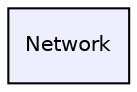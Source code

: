 digraph G {
  compound=true
  node [ fontsize="10", fontname="Helvetica"];
  edge [ labelfontsize="10", labelfontname="Helvetica"];
  dir_356d85c7fe3a31f6238a1e4b453e8aed [shape=box, label="Network", style="filled", fillcolor="#eeeeff", pencolor="black", URL="dir_356d85c7fe3a31f6238a1e4b453e8aed.html"];
}
